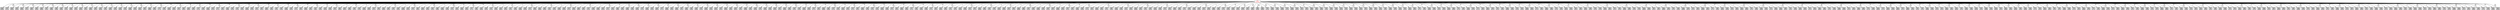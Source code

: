 digraph ObjectGraph {
  node[shape=box, style=filled, fillcolor=white];
  o169403092[fontcolor=red];
  o169403092[label="dict\n256 items"];
  o169403092[fillcolor="0,0,1"];
  o169403092 -> o1077971968;
  o169403092 -> o165195164 [label="str\n'\\x00'"];
  o169403092 -> o165844640;
  o169403092 -> o165195568 [label="str\n'\\x83'"];
  o169403092 -> o165843552;
  o169403092 -> o165195116 [label="str\n'\\x04'"];
  o169403092 -> o165844768;
  o169403092 -> o165195520 [label="str\n'\\x87'"];
  o169403092 -> o165843680;
  o169403092 -> o165195068 [label="str\n'\\x08'"];
  o169403092 -> o165844896;
  o169403092 -> o165195472 [label="str\n'\\x8b'"];
  o169403092 -> o1077988512;
  o169403092 -> o165195020 [label="str\n'\\x0c'"];
  o169403092 -> o165845024;
  o169403092 -> o165195424 [label="str\n'\\x8f'"];
  o169403092 -> o165843776;
  o169403092 -> o165194972 [label="str\n'\\x10'"];
  o169403092 -> o165845152;
  o169403092 -> o165195376 [label="str\n'\\x93'"];
  o169403092 -> o165843904;
  o169403092 -> o165194924 [label="str\n'\\x14'"];
  o169403092 -> o165845280;
  o169403092 -> o165195328 [label="str\n'\\x97'"];
  o169403092 -> o165844032;
  o169403092 -> o165194876 [label="str\n'\\x18'"];
  o169403092 -> o165845408;
  o169403092 -> o165195280 [label="str\n'\\x9b'"];
  o169403092 -> o165844160;
  o169403092 -> o165194828 [label="str\n'\\x1c'"];
  o169403092 -> o165845536;
  o169403092 -> o165197208 [label="str\n'\\x9f'"];
  o169403092 -> o1077988352;
  o169403092 -> o165194780 [label="str\n' '"];
  o169403092 -> o165845664;
  o169403092 -> o165197160 [label="str\n'\\xa3'"];
  o169403092 -> o1077745216;
  o169403092 -> o165194732 [label="str\n'$'"];
  o169403092 -> o165845792;
  o169403092 -> o165197112 [label="str\n'\\xa7'"];
  o169403092 -> o1077986944;
  o169403092 -> o165194684 [label="str\n'('"];
  o169403092 -> o165845920;
  o169403092 -> o165197064 [label="str\n'\\xab'"];
  o169403092 -> o1077986912;
  o169403092 -> o165194636 [label="str\n','"];
  o169403092 -> o165846048;
  o169403092 -> o165197016 [label="str\n'\\xaf'"];
  o169403092 -> o1077986080;
  o169403092 -> o165194588 [label="str\n'0'"];
  o169403092 -> o165846176;
  o169403092 -> o165196968 [label="str\n'\\xb3'"];
  o169403092 -> o1077988128;
  o169403092 -> o165194540 [label="str\n'4'"];
  o169403092 -> o165846304;
  o169403092 -> o165196920 [label="str\n'\\xb7'"];
  o169403092 -> o1077731488;
  o169403092 -> o165194492 [label="str\n'8'"];
  o169403092 -> o165846432;
  o169403092 -> o165196872 [label="str\n'\\xbb'"];
  o169403092 -> o1077987008;
  o169403092 -> o165194444 [label="str\n'<'"];
  o169403092 -> o165846560;
  o169403092 -> o165196824 [label="str\n'\\xbf'"];
  o169403092 -> o165844416;
  o169403092 -> o165194396 [label="str\n'@'"];
  o169403092 -> o165846688;
  o169403092 -> o165196776 [label="str\n'\\xc3'"];
  o169403092 -> o1077988320;
  o169403092 -> o165194348 [label="D",weight=2];
  o169403092 -> o165846816;
  o169403092 -> o165196728 [label="str\n'\\xc7'"];
  o169403092 -> o1077974496;
  o169403092 -> o165194300 [label="H",weight=2];
  o169403092 -> o165846944;
  o169403092 -> o165196680 [label="str\n'\\xcb'"];
  o169403092 -> o1077676736;
  o169403092 -> o165194252 [label="L",weight=2];
  o169403092 -> o165847104;
  o169403092 -> o165196632 [label="str\n'\\xcf'"];
  o169403092 -> o1077986976;
  o169403092 -> o165196180 [label="P",weight=2];
  o169403092 -> o165847232;
  o169403092 -> o165196584 [label="str\n'\\xd3'"];
  o169403092 -> o1077763488;
  o169403092 -> o165196132 [label="T",weight=2];
  o169403092 -> o165847360;
  o169403092 -> o165196536 [label="str\n'\\xd7'"];
  o169403092 -> o1077763552;
  o169403092 -> o165196084 [label="X",weight=2];
  o169403092 -> o165847488;
  o169403092 -> o165196488 [label="str\n'\\xdb'"];
  o169403092 -> o165844448;
  o169403092 -> o165196036 [label="str\n'\\\\'"];
  o169403092 -> o165847616;
  o169403092 -> o165196440 [label="str\n'\\xdf'"];
  o169403092 -> o165844480;
  o169403092 -> o165195988 [label="str\n'`'"];
  o169403092 -> o165847744;
  o169403092 -> o165196392 [label="str\n'\\xe3'"];
  o169403092 -> o1077675008;
  o169403092 -> o165195940 [label="d",weight=2];
  o169403092 -> o165847872;
  o169403092 -> o165196344 [label="str\n'\\xe7'"];
  o169403092 -> o1077815328;
  o169403092 -> o165195892 [label="h",weight=2];
  o169403092 -> o165848000;
  o169403092 -> o165196296 [label="str\n'\\xeb'"];
  o169403092 -> o1077763424;
  o169403092 -> o165195844 [label="l",weight=2];
  o169403092 -> o165848128;
  o169403092 -> o165196248 [label="str\n'\\xef'"];
  o169403092 -> o1077675104;
  o169403092 -> o165195796 [label="p",weight=2];
  o169403092 -> o165848256;
  o169403092 -> o165198176 [label="str\n'\\xf3'"];
  o169403092 -> o1077695200;
  o169403092 -> o165195748 [label="t",weight=2];
  o169403092 -> o165848384;
  o169403092 -> o165198128 [label="str\n'\\xf7'"];
  o169403092 -> o1077677888;
  o169403092 -> o165195700 [label="x",weight=2];
  o169403092 -> o165848512;
  o169403092 -> o165198080 [label="str\n'\\xfb'"];
  o169403092 -> o1077986400;
  o169403092 -> o165195652 [label="str\n'|'"];
  o169403092 -> o165848640;
  o169403092 -> o165198032 [label="str\n'\\xff'"];
  o169403092 -> o165844544;
  o169403092 -> o165195604 [label="str\n'\\x80'"];
  o169403092 -> o165843520;
  o169403092 -> o165195128 [label="str\n'\\x03'"];
  o169403092 -> o165844672;
  o169403092 -> o165195556 [label="str\n'\\x84'"];
  o169403092 -> o165843648;
  o169403092 -> o165195080 [label="str\n'\\x07'"];
  o169403092 -> o165844800;
  o169403092 -> o165195508 [label="str\n'\\x88'"];
  o169403092 -> o1077988480;
  o169403092 -> o165195032 [label="str\n'\\x0b'"];
  o169403092 -> o165844928;
  o169403092 -> o165195460 [label="str\n'\\x8c'"];
  o169403092 -> o165843744;
  o169403092 -> o165194984 [label="str\n'\\x0f'"];
  o169403092 -> o165845056;
  o169403092 -> o165195412 [label="str\n'\\x90'"];
  o169403092 -> o165843872;
  o169403092 -> o165194936 [label="str\n'\\x13'"];
  o169403092 -> o165845184;
  o169403092 -> o165195364 [label="str\n'\\x94'"];
  o169403092 -> o165844000;
  o169403092 -> o165194888 [label="str\n'\\x17'"];
  o169403092 -> o165845312;
  o169403092 -> o165195316 [label="str\n'\\x98'"];
  o169403092 -> o165844128;
  o169403092 -> o165194840 [label="str\n'\\x1b'"];
  o169403092 -> o165845440;
  o169403092 -> o165195268 [label="str\n'\\x9c'"];
  o169403092 -> o165844256;
  o169403092 -> o165194792 [label="str\n'\\x1f'"];
  o169403092 -> o165845568;
  o169403092 -> o165197196 [label="str\n'\\xa0'"];
  o169403092 -> o1077687552;
  o169403092 -> o165194744 [label="str\n'#'"];
  o169403092 -> o165845696;
  o169403092 -> o165197148 [label="str\n'\\xa4'"];
  o169403092 -> o165844384;
  o169403092 -> o165194696 [label="str\n\"'\""];
  o169403092 -> o165845824;
  o169403092 -> o165197100 [label="str\n'\\xa8'"];
  o169403092 -> o1077986880;
  o169403092 -> o165194648 [label="str\n'+'"];
  o169403092 -> o165845952;
  o169403092 -> o165197052 [label="str\n'\\xac'"];
  o169403092 -> o1077735040;
  o169403092 -> o165194600 [label="str\n'/'"];
  o169403092 -> o165846080;
  o169403092 -> o165197004 [label="str\n'\\xb0'"];
  o169403092 -> o1077988000;
  o169403092 -> o165194552 [label="str\n'3'"];
  o169403092 -> o165846208;
  o169403092 -> o165196956 [label="str\n'\\xb4'"];
  o169403092 -> o1077988288;
  o169403092 -> o165194504 [label="str\n'7'"];
  o169403092 -> o165846336;
  o169403092 -> o165196908 [label="str\n'\\xb8'"];
  o169403092 -> o1077849088;
  o169403092 -> o165194456 [label="str\n';'"];
  o169403092 -> o165846464;
  o169403092 -> o165196860 [label="str\n'\\xbc'"];
  o169403092 -> o1077986848;
  o169403092 -> o165194408 [label="str\n'?'"];
  o169403092 -> o165846592;
  o169403092 -> o165196812 [label="str\n'\\xc0'"];
  o169403092 -> o1077795456;
  o169403092 -> o165194360 [label="C",weight=2];
  o169403092 -> o165846720;
  o169403092 -> o165196764 [label="str\n'\\xc4'"];
  o169403092 -> o1077986624;
  o169403092 -> o165194312 [label="G",weight=2];
  o169403092 -> o165846848;
  o169403092 -> o165196716 [label="str\n'\\xc8'"];
  o169403092 -> o1077989088;
  o169403092 -> o165194264 [label="K",weight=2];
  o169403092 -> o165846976;
  o169403092 -> o165196668 [label="str\n'\\xcc'"];
  o169403092 -> o1077763168;
  o169403092 -> o165196192 [label="O",weight=2];
  o169403092 -> o165847136;
  o169403092 -> o165196620 [label="str\n'\\xd0'"];
  o169403092 -> o1077763264;
  o169403092 -> o165196144 [label="S",weight=2];
  o169403092 -> o165847264;
  o169403092 -> o165196572 [label="str\n'\\xd4'"];
  o169403092 -> o1077763520;
  o169403092 -> o165196096 [label="W",weight=2];
  o169403092 -> o165847392;
  o169403092 -> o165196524 [label="str\n'\\xd8'"];
  o169403092 -> o1077986720;
  o169403092 -> o165196048 [label="str\n'['"];
  o169403092 -> o165847520;
  o169403092 -> o165196476 [label="str\n'\\xdc'"];
  o169403092 -> o1077676384;
  o169403092 -> o165196000 [label="_",weight=2];
  o169403092 -> o165847648;
  o169403092 -> o165196428 [label="str\n'\\xe0'"];
  o169403092 -> o1077761632;
  o169403092 -> o165195952 [label="c",weight=2];
  o169403092 -> o165847776;
  o169403092 -> o165196380 [label="str\n'\\xe4'"];
  o169403092 -> o1077763616;
  o169403092 -> o165195904 [label="g",weight=2];
  o169403092 -> o165847904;
  o169403092 -> o165196332 [label="str\n'\\xe8'"];
  o169403092 -> o1077687776;
  o169403092 -> o165195856 [label="k",weight=2];
  o169403092 -> o165848032;
  o169403092 -> o165196284 [label="str\n'\\xec'"];
  o169403092 -> o1077778720;
  o169403092 -> o165195808 [label="o",weight=2];
  o169403092 -> o165848160;
  o169403092 -> o165196236 [label="str\n'\\xf0'"];
  o169403092 -> o1077735200;
  o169403092 -> o165195760 [label="s",weight=2];
  o169403092 -> o165848288;
  o169403092 -> o165198164 [label="str\n'\\xf4'"];
  o169403092 -> o1077601824;
  o169403092 -> o165195712 [label="w",weight=2];
  o169403092 -> o165848416;
  o169403092 -> o165198116 [label="str\n'\\xf8'"];
  o169403092 -> o1077745248;
  o169403092 -> o165195664 [label="str\n'{'"];
  o169403092 -> o165848544;
  o169403092 -> o165198068 [label="str\n'\\xfc'"];
  o169403092 -> o165844512;
  o169403092 -> o165195616 [label="str\n'\\x7f'"];
  o169403092 -> o165844576;
  o169403092 -> o165195592 [label="str\n'\\x81'"];
  o169403092 -> o165843488;
  o169403092 -> o165195140 [label="str\n'\\x02'"];
  o169403092 -> o165844704;
  o169403092 -> o165195544 [label="str\n'\\x85'"];
  o169403092 -> o165843616;
  o169403092 -> o165195092 [label="str\n'\\x06'"];
  o169403092 -> o165844832;
  o169403092 -> o165195496 [label="str\n'\\x89'"];
  o169403092 -> o1077988416;
  o169403092 -> o165195044 [label="str\n'\\n'"];
  o169403092 -> o165844960;
  o169403092 -> o165195448 [label="str\n'\\x8d'"];
  o169403092 -> o165843712;
  o169403092 -> o165194996 [label="str\n'\\x0e'"];
  o169403092 -> o165845088;
  o169403092 -> o165195400 [label="str\n'\\x91'"];
  o169403092 -> o165843840;
  o169403092 -> o165194948 [label="str\n'\\x12'"];
  o169403092 -> o165845216;
  o169403092 -> o165195352 [label="str\n'\\x95'"];
  o169403092 -> o165843968;
  o169403092 -> o165194900 [label="str\n'\\x16'"];
  o169403092 -> o165845344;
  o169403092 -> o165195304 [label="str\n'\\x99'"];
  o169403092 -> o165844096;
  o169403092 -> o165194852 [label="str\n'\\x1a'"];
  o169403092 -> o165845472;
  o169403092 -> o165195256 [label="str\n'\\x9d'"];
  o169403092 -> o165844224;
  o169403092 -> o165194804 [label="str\n'\\x1e'"];
  o169403092 -> o165845600;
  o169403092 -> o165197184 [label="str\n'\\xa1'"];
  o169403092 -> o165844288;
  o169403092 -> o165194756 [label="str\n'\"'"];
  o169403092 -> o165845728;
  o169403092 -> o165197136 [label="str\n'\\xa5'"];
  o169403092 -> o165844352;
  o169403092 -> o165194708 [label="str\n'&'"];
  o169403092 -> o165845856;
  o169403092 -> o165197088 [label="str\n'\\xa9'"];
  o169403092 -> o1077674752;
  o169403092 -> o165194660 [label="str\n'*'"];
  o169403092 -> o165845984;
  o169403092 -> o165197040 [label="str\n'\\xad'"];
  o169403092 -> o1077734976;
  o169403092 -> o165194612 [label="str\n'.'"];
  o169403092 -> o165846112;
  o169403092 -> o165196992 [label="str\n'\\xb1'"];
  o169403092 -> o1077988096;
  o169403092 -> o165194564 [label="str\n'2'"];
  o169403092 -> o165846240;
  o169403092 -> o165196944 [label="str\n'\\xb5'"];
  o169403092 -> o1077988192;
  o169403092 -> o165194516 [label="str\n'6'"];
  o169403092 -> o165846368;
  o169403092 -> o165196896 [label="str\n'\\xb9'"];
  o169403092 -> o1077735072;
  o169403092 -> o165194468 [label="str\n':'"];
  o169403092 -> o165846496;
  o169403092 -> o165196848 [label="str\n'\\xbd'"];
  o169403092 -> o1077987040;
  o169403092 -> o165194420 [label="str\n'>'"];
  o169403092 -> o165846624;
  o169403092 -> o165196800 [label="str\n'\\xc1'"];
  o169403092 -> o1077795328;
  o169403092 -> o165194372 [label="B",weight=2];
  o169403092 -> o165846752;
  o169403092 -> o165196752 [label="str\n'\\xc5'"];
  o169403092 -> o1077763104;
  o169403092 -> o165194324 [label="F",weight=2];
  o169403092 -> o165846880;
  o169403092 -> o165196704 [label="str\n'\\xc9'"];
  o169403092 -> o1077986656;
  o169403092 -> o165194276 [label="J",weight=2];
  o169403092 -> o165847008;
  o169403092 -> o165196656 [label="str\n'\\xcd'"];
  o169403092 -> o1077763136;
  o169403092 -> o165196204 [label="N",weight=2];
  o169403092 -> o165847168;
  o169403092 -> o165196608 [label="str\n'\\xd1'"];
  o169403092 -> o1077763232;
  o169403092 -> o165196156 [label="R",weight=2];
  o169403092 -> o165847296;
  o169403092 -> o165196560 [label="str\n'\\xd5'"];
  o169403092 -> o1077989152;
  o169403092 -> o165196108 [label="V",weight=2];
  o169403092 -> o165847424;
  o169403092 -> o165196512 [label="str\n'\\xd9'"];
  o169403092 -> o1077985952;
  o169403092 -> o165196060 [label="Z",weight=2];
  o169403092 -> o165847552;
  o169403092 -> o165196464 [label="str\n'\\xdd'"];
  o169403092 -> o1077986752;
  o169403092 -> o165196012 [label="str\n'^'"];
  o169403092 -> o165847680;
  o169403092 -> o165196416 [label="str\n'\\xe1'"];
  o169403092 -> o1077743680;
  o169403092 -> o165195964 [label="b",weight=2];
  o169403092 -> o165847808;
  o169403092 -> o165196368 [label="str\n'\\xe5'"];
  o169403092 -> o1077763584;
  o169403092 -> o165195916 [label="f",weight=2];
  o169403092 -> o165847936;
  o169403092 -> o165196320 [label="str\n'\\xe9'"];
  o169403092 -> o1077745504;
  o169403092 -> o165195868 [label="j",weight=2];
  o169403092 -> o165848064;
  o169403092 -> o165196272 [label="str\n'\\xed'"];
  o169403092 -> o1077676480;
  o169403092 -> o165195820 [label="n",weight=2];
  o169403092 -> o165848192;
  o169403092 -> o165198200 [label="str\n'\\xf1'"];
  o169403092 -> o1077601760;
  o169403092 -> o165195772 [label="r",weight=2];
  o169403092 -> o165848320;
  o169403092 -> o165198152 [label="str\n'\\xf5'"];
  o169403092 -> o1077687808;
  o169403092 -> o165195724 [label="v",weight=2];
  o169403092 -> o165848448;
  o169403092 -> o165198104 [label="str\n'\\xf9'"];
  o169403092 -> o1077985888;
  o169403092 -> o165195676 [label="z",weight=2];
  o169403092 -> o165848576;
  o169403092 -> o165198056 [label="str\n'\\xfd'"];
  o169403092 -> o1077744960;
  o169403092 -> o165195628 [label="str\n'~'"];
  o169403092 -> o165843456;
  o169403092 -> o165195152 [label="str\n'\\x01'"];
  o169403092 -> o165844608;
  o169403092 -> o165195580 [label="str\n'\\x82'"];
  o169403092 -> o165843584;
  o169403092 -> o165195104 [label="str\n'\\x05'"];
  o169403092 -> o165844736;
  o169403092 -> o165195532 [label="str\n'\\x86'"];
  o169403092 -> o1077988384;
  o169403092 -> o165195056 [label="str\n'\\t'"];
  o169403092 -> o165844864;
  o169403092 -> o165195484 [label="str\n'\\x8a'"];
  o169403092 -> o1077988448;
  o169403092 -> o165195008 [label="str\n'\\r'"];
  o169403092 -> o165844992;
  o169403092 -> o165195436 [label="str\n'\\x8e'"];
  o169403092 -> o165843808;
  o169403092 -> o165194960 [label="str\n'\\x11'"];
  o169403092 -> o165845120;
  o169403092 -> o165195388 [label="str\n'\\x92'"];
  o169403092 -> o165843936;
  o169403092 -> o165194912 [label="str\n'\\x15'"];
  o169403092 -> o165845248;
  o169403092 -> o165195340 [label="str\n'\\x96'"];
  o169403092 -> o165844064;
  o169403092 -> o165194864 [label="str\n'\\x19'"];
  o169403092 -> o165845376;
  o169403092 -> o165195292 [label="str\n'\\x9a'"];
  o169403092 -> o165844192;
  o169403092 -> o165194816 [label="str\n'\\x1d'"];
  o169403092 -> o165845504;
  o169403092 -> o165195244 [label="str\n'\\x9e'"];
  o169403092 -> o1077989056;
  o169403092 -> o165194768 [label="str\n'!'"];
  o169403092 -> o165845632;
  o169403092 -> o165197172 [label="str\n'\\xa2'"];
  o169403092 -> o165844320;
  o169403092 -> o165194720 [label="str\n'%'"];
  o169403092 -> o165845760;
  o169403092 -> o165197124 [label="str\n'\\xa6'"];
  o169403092 -> o1077986432;
  o169403092 -> o165194672 [label="str\n')'"];
  o169403092 -> o165845888;
  o169403092 -> o165197076 [label="str\n'\\xaa'"];
  o169403092 -> o1077986816;
  o169403092 -> o165194624 [label="str\n'-'"];
  o169403092 -> o165846016;
  o169403092 -> o165197028 [label="str\n'\\xae'"];
  o169403092 -> o1077718720;
  o169403092 -> o165194576 [label="str\n'1'"];
  o169403092 -> o165846144;
  o169403092 -> o165196980 [label="str\n'\\xb2'"];
  o169403092 -> o1077988160;
  o169403092 -> o165194528 [label="str\n'5'"];
  o169403092 -> o165846272;
  o169403092 -> o165196932 [label="str\n'\\xb6'"];
  o169403092 -> o1077986112;
  o169403092 -> o165194480 [label="str\n'9'"];
  o169403092 -> o165846400;
  o169403092 -> o165196884 [label="str\n'\\xba'"];
  o169403092 -> o1077987072;
  o169403092 -> o165194432 [label="str\n'='"];
  o169403092 -> o165846528;
  o169403092 -> o165196836 [label="str\n'\\xbe'"];
  o169403092 -> o1077985920;
  o169403092 -> o165194384 [label="A",weight=2];
  o169403092 -> o165846656;
  o169403092 -> o165196788 [label="str\n'\\xc2'"];
  o169403092 -> o1077763296;
  o169403092 -> o165194336 [label="E",weight=2];
  o169403092 -> o165846784;
  o169403092 -> o165196740 [label="str\n'\\xc6'"];
  o169403092 -> o1077762240;
  o169403092 -> o165194288 [label="I",weight=2];
  o169403092 -> o165846912;
  o169403092 -> o165196692 [label="str\n'\\xca'"];
  o169403092 -> o1077886272;
  o169403092 -> o165196216 [label="M",weight=2];
  o169403092 -> o165847072;
  o169403092 -> o165196644 [label="str\n'\\xce'"];
  o169403092 -> o1077989120;
  o169403092 -> o165196168 [label="Q",weight=2];
  o169403092 -> o165847200;
  o169403092 -> o165196596 [label="str\n'\\xd2'"];
  o169403092 -> o1077676768;
  o169403092 -> o165196120 [label="U",weight=2];
  o169403092 -> o165847328;
  o169403092 -> o165196548 [label="str\n'\\xd6'"];
  o169403092 -> o1077989184;
  o169403092 -> o165196072 [label="Y",weight=2];
  o169403092 -> o165847456;
  o169403092 -> o165196500 [label="str\n'\\xda'"];
  o169403092 -> o1077883424;
  o169403092 -> o165196024 [label="str\n']'"];
  o169403092 -> o165847584;
  o169403092 -> o165196452 [label="str\n'\\xde'"];
  o169403092 -> o1077743648;
  o169403092 -> o165195976 [label="a",weight=2];
  o169403092 -> o165847712;
  o169403092 -> o165196404 [label="str\n'\\xe2'"];
  o169403092 -> o1077677248;
  o169403092 -> o165195928 [label="e",weight=2];
  o169403092 -> o165847840;
  o169403092 -> o165196356 [label="str\n'\\xe6'"];
  o169403092 -> o1077743712;
  o169403092 -> o165195880 [label="i",weight=2];
  o169403092 -> o165847968;
  o169403092 -> o165196308 [label="str\n'\\xea'"];
  o169403092 -> o1077745472;
  o169403092 -> o165195832 [label="m",weight=2];
  o169403092 -> o165848096;
  o169403092 -> o165196260 [label="str\n'\\xee'"];
  o169403092 -> o1077849696;
  o169403092 -> o165195784 [label="q",weight=2];
  o169403092 -> o165848224;
  o169403092 -> o165198188 [label="str\n'\\xf2'"];
  o169403092 -> o1077778752;
  o169403092 -> o165195736 [label="u",weight=2];
  o169403092 -> o165848352;
  o169403092 -> o165198140 [label="str\n'\\xf6'"];
  o169403092 -> o1077986592;
  o169403092 -> o165195688 [label="y",weight=2];
  o169403092 -> o165848480;
  o169403092 -> o165198092 [label="str\n'\\xfa'"];
  o169403092 -> o1077745280;
  o169403092 -> o165195640 [label="str\n'}'"];
  o169403092 -> o165848608;
  o169403092 -> o165198044 [label="str\n'\\xfe'"];
  o1077971968[label="str\n'\\x00'"];
  o1077971968[fillcolor="0,0,0.766667"];
  o165195164[label="int\n0"];
  o165195164[fillcolor="0,0,0.766667"];
  o165844640[label="str\n'\\x83'"];
  o165844640[fillcolor="0,0,0.766667"];
  o165195568[label="int\n131"];
  o165195568[fillcolor="0,0,0.766667"];
  o165843552[label="str\n'\\x04'"];
  o165843552[fillcolor="0,0,0.766667"];
  o165195116[label="int\n4"];
  o165195116[fillcolor="0,0,0.766667"];
  o165844768[label="str\n'\\x87'"];
  o165844768[fillcolor="0,0,0.766667"];
  o165195520[label="int\n135"];
  o165195520[fillcolor="0,0,0.766667"];
  o165843680[label="str\n'\\x08'"];
  o165843680[fillcolor="0,0,0.766667"];
  o165195068[label="int\n8"];
  o165195068[fillcolor="0,0,0.766667"];
  o165844896[label="str\n'\\x8b'"];
  o165844896[fillcolor="0,0,0.766667"];
  o165195472[label="int\n139"];
  o165195472[fillcolor="0,0,0.766667"];
  o1077988512[label="str\n'\\x0c'"];
  o1077988512[fillcolor="0,0,0.766667"];
  o165195020[label="int\n12"];
  o165195020[fillcolor="0,0,0.766667"];
  o165845024[label="str\n'\\x8f'"];
  o165845024[fillcolor="0,0,0.766667"];
  o165195424[label="int\n143"];
  o165195424[fillcolor="0,0,0.766667"];
  o165843776[label="str\n'\\x10'"];
  o165843776[fillcolor="0,0,0.766667"];
  o165194972[label="int\n16"];
  o165194972[fillcolor="0,0,0.766667"];
  o165845152[label="str\n'\\x93'"];
  o165845152[fillcolor="0,0,0.766667"];
  o165195376[label="int\n147"];
  o165195376[fillcolor="0,0,0.766667"];
  o165843904[label="str\n'\\x14'"];
  o165843904[fillcolor="0,0,0.766667"];
  o165194924[label="int\n20"];
  o165194924[fillcolor="0,0,0.766667"];
  o165845280[label="str\n'\\x97'"];
  o165845280[fillcolor="0,0,0.766667"];
  o165195328[label="int\n151"];
  o165195328[fillcolor="0,0,0.766667"];
  o165844032[label="str\n'\\x18'"];
  o165844032[fillcolor="0,0,0.766667"];
  o165194876[label="int\n24"];
  o165194876[fillcolor="0,0,0.766667"];
  o165845408[label="str\n'\\x9b'"];
  o165845408[fillcolor="0,0,0.766667"];
  o165195280[label="int\n155"];
  o165195280[fillcolor="0,0,0.766667"];
  o165844160[label="str\n'\\x1c'"];
  o165844160[fillcolor="0,0,0.766667"];
  o165194828[label="int\n28"];
  o165194828[fillcolor="0,0,0.766667"];
  o165845536[label="str\n'\\x9f'"];
  o165845536[fillcolor="0,0,0.766667"];
  o165197208[label="int\n159"];
  o165197208[fillcolor="0,0,0.766667"];
  o1077988352[label="str\n' '"];
  o1077988352[fillcolor="0,0,0.766667"];
  o165194780[label="int\n32"];
  o165194780[fillcolor="0,0,0.766667"];
  o165845664[label="str\n'\\xa3'"];
  o165845664[fillcolor="0,0,0.766667"];
  o165197160[label="int\n163"];
  o165197160[fillcolor="0,0,0.766667"];
  o1077745216[label="str\n'$'"];
  o1077745216[fillcolor="0,0,0.766667"];
  o165194732[label="int\n36"];
  o165194732[fillcolor="0,0,0.766667"];
  o165845792[label="str\n'\\xa7'"];
  o165845792[fillcolor="0,0,0.766667"];
  o165197112[label="int\n167"];
  o165197112[fillcolor="0,0,0.766667"];
  o1077986944[label="str\n'('"];
  o1077986944[fillcolor="0,0,0.766667"];
  o165194684[label="int\n40"];
  o165194684[fillcolor="0,0,0.766667"];
  o165845920[label="str\n'\\xab'"];
  o165845920[fillcolor="0,0,0.766667"];
  o165197064[label="int\n171"];
  o165197064[fillcolor="0,0,0.766667"];
  o1077986912[label="str\n','"];
  o1077986912[fillcolor="0,0,0.766667"];
  o165194636[label="int\n44"];
  o165194636[fillcolor="0,0,0.766667"];
  o165846048[label="str\n'\\xaf'"];
  o165846048[fillcolor="0,0,0.766667"];
  o165197016[label="int\n175"];
  o165197016[fillcolor="0,0,0.766667"];
  o1077986080[label="str\n'0'"];
  o1077986080[fillcolor="0,0,0.766667"];
  o165194588[label="int\n48"];
  o165194588[fillcolor="0,0,0.766667"];
  o165846176[label="str\n'\\xb3'"];
  o165846176[fillcolor="0,0,0.766667"];
  o165196968[label="int\n179"];
  o165196968[fillcolor="0,0,0.766667"];
  o1077988128[label="str\n'4'"];
  o1077988128[fillcolor="0,0,0.766667"];
  o165194540[label="int\n52"];
  o165194540[fillcolor="0,0,0.766667"];
  o165846304[label="str\n'\\xb7'"];
  o165846304[fillcolor="0,0,0.766667"];
  o165196920[label="int\n183"];
  o165196920[fillcolor="0,0,0.766667"];
  o1077731488[label="str\n'8'"];
  o1077731488[fillcolor="0,0,0.766667"];
  o165194492[label="int\n56"];
  o165194492[fillcolor="0,0,0.766667"];
  o165846432[label="str\n'\\xbb'"];
  o165846432[fillcolor="0,0,0.766667"];
  o165196872[label="int\n187"];
  o165196872[fillcolor="0,0,0.766667"];
  o1077987008[label="str\n'<'"];
  o1077987008[fillcolor="0,0,0.766667"];
  o165194444[label="int\n60"];
  o165194444[fillcolor="0,0,0.766667"];
  o165846560[label="str\n'\\xbf'"];
  o165846560[fillcolor="0,0,0.766667"];
  o165196824[label="int\n191"];
  o165196824[fillcolor="0,0,0.766667"];
  o165844416[label="str\n'@'"];
  o165844416[fillcolor="0,0,0.766667"];
  o165194396[label="int\n64"];
  o165194396[fillcolor="0,0,0.766667"];
  o165846688[label="str\n'\\xc3'"];
  o165846688[fillcolor="0,0,0.766667"];
  o165196776[label="int\n195"];
  o165196776[fillcolor="0,0,0.766667"];
  o1077988320[label="str\n'D'"];
  o1077988320[fillcolor="0,0,0.766667"];
  o165194348[label="int\n68"];
  o165194348[fillcolor="0,0,0.766667"];
  o165846816[label="str\n'\\xc7'"];
  o165846816[fillcolor="0,0,0.766667"];
  o165196728[label="int\n199"];
  o165196728[fillcolor="0,0,0.766667"];
  o1077974496[label="str\n'H'"];
  o1077974496[fillcolor="0,0,0.766667"];
  o165194300[label="int\n72"];
  o165194300[fillcolor="0,0,0.766667"];
  o165846944[label="str\n'\\xcb'"];
  o165846944[fillcolor="0,0,0.766667"];
  o165196680[label="int\n203"];
  o165196680[fillcolor="0,0,0.766667"];
  o1077676736[label="str\n'L'"];
  o1077676736[fillcolor="0,0,0.766667"];
  o165194252[label="int\n76"];
  o165194252[fillcolor="0,0,0.766667"];
  o165847104[label="str\n'\\xcf'"];
  o165847104[fillcolor="0,0,0.766667"];
  o165196632[label="int\n207"];
  o165196632[fillcolor="0,0,0.766667"];
  o1077986976[label="str\n'P'"];
  o1077986976[fillcolor="0,0,0.766667"];
  o165196180[label="int\n80"];
  o165196180[fillcolor="0,0,0.766667"];
  o165847232[label="str\n'\\xd3'"];
  o165847232[fillcolor="0,0,0.766667"];
  o165196584[label="int\n211"];
  o165196584[fillcolor="0,0,0.766667"];
  o1077763488[label="str\n'T'"];
  o1077763488[fillcolor="0,0,0.766667"];
  o165196132[label="int\n84"];
  o165196132[fillcolor="0,0,0.766667"];
  o165847360[label="str\n'\\xd7'"];
  o165847360[fillcolor="0,0,0.766667"];
  o165196536[label="int\n215"];
  o165196536[fillcolor="0,0,0.766667"];
  o1077763552[label="str\n'X'"];
  o1077763552[fillcolor="0,0,0.766667"];
  o165196084[label="int\n88"];
  o165196084[fillcolor="0,0,0.766667"];
  o165847488[label="str\n'\\xdb'"];
  o165847488[fillcolor="0,0,0.766667"];
  o165196488[label="int\n219"];
  o165196488[fillcolor="0,0,0.766667"];
  o165844448[label="str\n'\\\\'"];
  o165844448[fillcolor="0,0,0.766667"];
  o165196036[label="int\n92"];
  o165196036[fillcolor="0,0,0.766667"];
  o165847616[label="str\n'\\xdf'"];
  o165847616[fillcolor="0,0,0.766667"];
  o165196440[label="int\n223"];
  o165196440[fillcolor="0,0,0.766667"];
  o165844480[label="str\n'`'"];
  o165844480[fillcolor="0,0,0.766667"];
  o165195988[label="int\n96"];
  o165195988[fillcolor="0,0,0.766667"];
  o165847744[label="str\n'\\xe3'"];
  o165847744[fillcolor="0,0,0.766667"];
  o165196392[label="int\n227"];
  o165196392[fillcolor="0,0,0.766667"];
  o1077675008[label="str\n'd'"];
  o1077675008[fillcolor="0,0,0.766667"];
  o165195940[label="int\n100"];
  o165195940[fillcolor="0,0,0.766667"];
  o165847872[label="str\n'\\xe7'"];
  o165847872[fillcolor="0,0,0.766667"];
  o165196344[label="int\n231"];
  o165196344[fillcolor="0,0,0.766667"];
  o1077815328[label="str\n'h'"];
  o1077815328[fillcolor="0,0,0.766667"];
  o165195892[label="int\n104"];
  o165195892[fillcolor="0,0,0.766667"];
  o165848000[label="str\n'\\xeb'"];
  o165848000[fillcolor="0,0,0.766667"];
  o165196296[label="int\n235"];
  o165196296[fillcolor="0,0,0.766667"];
  o1077763424[label="str\n'l'"];
  o1077763424[fillcolor="0,0,0.766667"];
  o165195844[label="int\n108"];
  o165195844[fillcolor="0,0,0.766667"];
  o165848128[label="str\n'\\xef'"];
  o165848128[fillcolor="0,0,0.766667"];
  o165196248[label="int\n239"];
  o165196248[fillcolor="0,0,0.766667"];
  o1077675104[label="str\n'p'"];
  o1077675104[fillcolor="0,0,0.766667"];
  o165195796[label="int\n112"];
  o165195796[fillcolor="0,0,0.766667"];
  o165848256[label="str\n'\\xf3'"];
  o165848256[fillcolor="0,0,0.766667"];
  o165198176[label="int\n243"];
  o165198176[fillcolor="0,0,0.766667"];
  o1077695200[label="str\n't'"];
  o1077695200[fillcolor="0,0,0.766667"];
  o165195748[label="int\n116"];
  o165195748[fillcolor="0,0,0.766667"];
  o165848384[label="str\n'\\xf7'"];
  o165848384[fillcolor="0,0,0.766667"];
  o165198128[label="int\n247"];
  o165198128[fillcolor="0,0,0.766667"];
  o1077677888[label="str\n'x'"];
  o1077677888[fillcolor="0,0,0.766667"];
  o165195700[label="int\n120"];
  o165195700[fillcolor="0,0,0.766667"];
  o165848512[label="str\n'\\xfb'"];
  o165848512[fillcolor="0,0,0.766667"];
  o165198080[label="int\n251"];
  o165198080[fillcolor="0,0,0.766667"];
  o1077986400[label="str\n'|'"];
  o1077986400[fillcolor="0,0,0.766667"];
  o165195652[label="int\n124"];
  o165195652[fillcolor="0,0,0.766667"];
  o165848640[label="str\n'\\xff'"];
  o165848640[fillcolor="0,0,0.766667"];
  o165198032[label="int\n255"];
  o165198032[fillcolor="0,0,0.766667"];
  o165844544[label="str\n'\\x80'"];
  o165844544[fillcolor="0,0,0.766667"];
  o165195604[label="int\n128"];
  o165195604[fillcolor="0,0,0.766667"];
  o165843520[label="str\n'\\x03'"];
  o165843520[fillcolor="0,0,0.766667"];
  o165195128[label="int\n3"];
  o165195128[fillcolor="0,0,0.766667"];
  o165844672[label="str\n'\\x84'"];
  o165844672[fillcolor="0,0,0.766667"];
  o165195556[label="int\n132"];
  o165195556[fillcolor="0,0,0.766667"];
  o165843648[label="str\n'\\x07'"];
  o165843648[fillcolor="0,0,0.766667"];
  o165195080[label="int\n7"];
  o165195080[fillcolor="0,0,0.766667"];
  o165844800[label="str\n'\\x88'"];
  o165844800[fillcolor="0,0,0.766667"];
  o165195508[label="int\n136"];
  o165195508[fillcolor="0,0,0.766667"];
  o1077988480[label="str\n'\\x0b'"];
  o1077988480[fillcolor="0,0,0.766667"];
  o165195032[label="int\n11"];
  o165195032[fillcolor="0,0,0.766667"];
  o165844928[label="str\n'\\x8c'"];
  o165844928[fillcolor="0,0,0.766667"];
  o165195460[label="int\n140"];
  o165195460[fillcolor="0,0,0.766667"];
  o165843744[label="str\n'\\x0f'"];
  o165843744[fillcolor="0,0,0.766667"];
  o165194984[label="int\n15"];
  o165194984[fillcolor="0,0,0.766667"];
  o165845056[label="str\n'\\x90'"];
  o165845056[fillcolor="0,0,0.766667"];
  o165195412[label="int\n144"];
  o165195412[fillcolor="0,0,0.766667"];
  o165843872[label="str\n'\\x13'"];
  o165843872[fillcolor="0,0,0.766667"];
  o165194936[label="int\n19"];
  o165194936[fillcolor="0,0,0.766667"];
  o165845184[label="str\n'\\x94'"];
  o165845184[fillcolor="0,0,0.766667"];
  o165195364[label="int\n148"];
  o165195364[fillcolor="0,0,0.766667"];
  o165844000[label="str\n'\\x17'"];
  o165844000[fillcolor="0,0,0.766667"];
  o165194888[label="int\n23"];
  o165194888[fillcolor="0,0,0.766667"];
  o165845312[label="str\n'\\x98'"];
  o165845312[fillcolor="0,0,0.766667"];
  o165195316[label="int\n152"];
  o165195316[fillcolor="0,0,0.766667"];
  o165844128[label="str\n'\\x1b'"];
  o165844128[fillcolor="0,0,0.766667"];
  o165194840[label="int\n27"];
  o165194840[fillcolor="0,0,0.766667"];
  o165845440[label="str\n'\\x9c'"];
  o165845440[fillcolor="0,0,0.766667"];
  o165195268[label="int\n156"];
  o165195268[fillcolor="0,0,0.766667"];
  o165844256[label="str\n'\\x1f'"];
  o165844256[fillcolor="0,0,0.766667"];
  o165194792[label="int\n31"];
  o165194792[fillcolor="0,0,0.766667"];
  o165845568[label="str\n'\\xa0'"];
  o165845568[fillcolor="0,0,0.766667"];
  o165197196[label="int\n160"];
  o165197196[fillcolor="0,0,0.766667"];
  o1077687552[label="str\n'#'"];
  o1077687552[fillcolor="0,0,0.766667"];
  o165194744[label="int\n35"];
  o165194744[fillcolor="0,0,0.766667"];
  o165845696[label="str\n'\\xa4'"];
  o165845696[fillcolor="0,0,0.766667"];
  o165197148[label="int\n164"];
  o165197148[fillcolor="0,0,0.766667"];
  o165844384[label="str\n\"'\""];
  o165844384[fillcolor="0,0,0.766667"];
  o165194696[label="int\n39"];
  o165194696[fillcolor="0,0,0.766667"];
  o165845824[label="str\n'\\xa8'"];
  o165845824[fillcolor="0,0,0.766667"];
  o165197100[label="int\n168"];
  o165197100[fillcolor="0,0,0.766667"];
  o1077986880[label="str\n'+'"];
  o1077986880[fillcolor="0,0,0.766667"];
  o165194648[label="int\n43"];
  o165194648[fillcolor="0,0,0.766667"];
  o165845952[label="str\n'\\xac'"];
  o165845952[fillcolor="0,0,0.766667"];
  o165197052[label="int\n172"];
  o165197052[fillcolor="0,0,0.766667"];
  o1077735040[label="str\n'/'"];
  o1077735040[fillcolor="0,0,0.766667"];
  o165194600[label="int\n47"];
  o165194600[fillcolor="0,0,0.766667"];
  o165846080[label="str\n'\\xb0'"];
  o165846080[fillcolor="0,0,0.766667"];
  o165197004[label="int\n176"];
  o165197004[fillcolor="0,0,0.766667"];
  o1077988000[label="str\n'3'"];
  o1077988000[fillcolor="0,0,0.766667"];
  o165194552[label="int\n51"];
  o165194552[fillcolor="0,0,0.766667"];
  o165846208[label="str\n'\\xb4'"];
  o165846208[fillcolor="0,0,0.766667"];
  o165196956[label="int\n180"];
  o165196956[fillcolor="0,0,0.766667"];
  o1077988288[label="str\n'7'"];
  o1077988288[fillcolor="0,0,0.766667"];
  o165194504[label="int\n55"];
  o165194504[fillcolor="0,0,0.766667"];
  o165846336[label="str\n'\\xb8'"];
  o165846336[fillcolor="0,0,0.766667"];
  o165196908[label="int\n184"];
  o165196908[fillcolor="0,0,0.766667"];
  o1077849088[label="str\n';'"];
  o1077849088[fillcolor="0,0,0.766667"];
  o165194456[label="int\n59"];
  o165194456[fillcolor="0,0,0.766667"];
  o165846464[label="str\n'\\xbc'"];
  o165846464[fillcolor="0,0,0.766667"];
  o165196860[label="int\n188"];
  o165196860[fillcolor="0,0,0.766667"];
  o1077986848[label="str\n'?'"];
  o1077986848[fillcolor="0,0,0.766667"];
  o165194408[label="int\n63"];
  o165194408[fillcolor="0,0,0.766667"];
  o165846592[label="str\n'\\xc0'"];
  o165846592[fillcolor="0,0,0.766667"];
  o165196812[label="int\n192"];
  o165196812[fillcolor="0,0,0.766667"];
  o1077795456[label="str\n'C'"];
  o1077795456[fillcolor="0,0,0.766667"];
  o165194360[label="int\n67"];
  o165194360[fillcolor="0,0,0.766667"];
  o165846720[label="str\n'\\xc4'"];
  o165846720[fillcolor="0,0,0.766667"];
  o165196764[label="int\n196"];
  o165196764[fillcolor="0,0,0.766667"];
  o1077986624[label="str\n'G'"];
  o1077986624[fillcolor="0,0,0.766667"];
  o165194312[label="int\n71"];
  o165194312[fillcolor="0,0,0.766667"];
  o165846848[label="str\n'\\xc8'"];
  o165846848[fillcolor="0,0,0.766667"];
  o165196716[label="int\n200"];
  o165196716[fillcolor="0,0,0.766667"];
  o1077989088[label="str\n'K'"];
  o1077989088[fillcolor="0,0,0.766667"];
  o165194264[label="int\n75"];
  o165194264[fillcolor="0,0,0.766667"];
  o165846976[label="str\n'\\xcc'"];
  o165846976[fillcolor="0,0,0.766667"];
  o165196668[label="int\n204"];
  o165196668[fillcolor="0,0,0.766667"];
  o1077763168[label="str\n'O'"];
  o1077763168[fillcolor="0,0,0.766667"];
  o165196192[label="int\n79"];
  o165196192[fillcolor="0,0,0.766667"];
  o165847136[label="str\n'\\xd0'"];
  o165847136[fillcolor="0,0,0.766667"];
  o165196620[label="int\n208"];
  o165196620[fillcolor="0,0,0.766667"];
  o1077763264[label="str\n'S'"];
  o1077763264[fillcolor="0,0,0.766667"];
  o165196144[label="int\n83"];
  o165196144[fillcolor="0,0,0.766667"];
  o165847264[label="str\n'\\xd4'"];
  o165847264[fillcolor="0,0,0.766667"];
  o165196572[label="int\n212"];
  o165196572[fillcolor="0,0,0.766667"];
  o1077763520[label="str\n'W'"];
  o1077763520[fillcolor="0,0,0.766667"];
  o165196096[label="int\n87"];
  o165196096[fillcolor="0,0,0.766667"];
  o165847392[label="str\n'\\xd8'"];
  o165847392[fillcolor="0,0,0.766667"];
  o165196524[label="int\n216"];
  o165196524[fillcolor="0,0,0.766667"];
  o1077986720[label="str\n'['"];
  o1077986720[fillcolor="0,0,0.766667"];
  o165196048[label="int\n91"];
  o165196048[fillcolor="0,0,0.766667"];
  o165847520[label="str\n'\\xdc'"];
  o165847520[fillcolor="0,0,0.766667"];
  o165196476[label="int\n220"];
  o165196476[fillcolor="0,0,0.766667"];
  o1077676384[label="str\n'_'"];
  o1077676384[fillcolor="0,0,0.766667"];
  o165196000[label="int\n95"];
  o165196000[fillcolor="0,0,0.766667"];
  o165847648[label="str\n'\\xe0'"];
  o165847648[fillcolor="0,0,0.766667"];
  o165196428[label="int\n224"];
  o165196428[fillcolor="0,0,0.766667"];
  o1077761632[label="str\n'c'"];
  o1077761632[fillcolor="0,0,0.766667"];
  o165195952[label="int\n99"];
  o165195952[fillcolor="0,0,0.766667"];
  o165847776[label="str\n'\\xe4'"];
  o165847776[fillcolor="0,0,0.766667"];
  o165196380[label="int\n228"];
  o165196380[fillcolor="0,0,0.766667"];
  o1077763616[label="str\n'g'"];
  o1077763616[fillcolor="0,0,0.766667"];
  o165195904[label="int\n103"];
  o165195904[fillcolor="0,0,0.766667"];
  o165847904[label="str\n'\\xe8'"];
  o165847904[fillcolor="0,0,0.766667"];
  o165196332[label="int\n232"];
  o165196332[fillcolor="0,0,0.766667"];
  o1077687776[label="str\n'k'"];
  o1077687776[fillcolor="0,0,0.766667"];
  o165195856[label="int\n107"];
  o165195856[fillcolor="0,0,0.766667"];
  o165848032[label="str\n'\\xec'"];
  o165848032[fillcolor="0,0,0.766667"];
  o165196284[label="int\n236"];
  o165196284[fillcolor="0,0,0.766667"];
  o1077778720[label="str\n'o'"];
  o1077778720[fillcolor="0,0,0.766667"];
  o165195808[label="int\n111"];
  o165195808[fillcolor="0,0,0.766667"];
  o165848160[label="str\n'\\xf0'"];
  o165848160[fillcolor="0,0,0.766667"];
  o165196236[label="int\n240"];
  o165196236[fillcolor="0,0,0.766667"];
  o1077735200[label="str\n's'"];
  o1077735200[fillcolor="0,0,0.766667"];
  o165195760[label="int\n115"];
  o165195760[fillcolor="0,0,0.766667"];
  o165848288[label="str\n'\\xf4'"];
  o165848288[fillcolor="0,0,0.766667"];
  o165198164[label="int\n244"];
  o165198164[fillcolor="0,0,0.766667"];
  o1077601824[label="str\n'w'"];
  o1077601824[fillcolor="0,0,0.766667"];
  o165195712[label="int\n119"];
  o165195712[fillcolor="0,0,0.766667"];
  o165848416[label="str\n'\\xf8'"];
  o165848416[fillcolor="0,0,0.766667"];
  o165198116[label="int\n248"];
  o165198116[fillcolor="0,0,0.766667"];
  o1077745248[label="str\n'{'"];
  o1077745248[fillcolor="0,0,0.766667"];
  o165195664[label="int\n123"];
  o165195664[fillcolor="0,0,0.766667"];
  o165848544[label="str\n'\\xfc'"];
  o165848544[fillcolor="0,0,0.766667"];
  o165198068[label="int\n252"];
  o165198068[fillcolor="0,0,0.766667"];
  o165844512[label="str\n'\\x7f'"];
  o165844512[fillcolor="0,0,0.766667"];
  o165195616[label="int\n127"];
  o165195616[fillcolor="0,0,0.766667"];
  o165844576[label="str\n'\\x81'"];
  o165844576[fillcolor="0,0,0.766667"];
  o165195592[label="int\n129"];
  o165195592[fillcolor="0,0,0.766667"];
  o165843488[label="str\n'\\x02'"];
  o165843488[fillcolor="0,0,0.766667"];
  o165195140[label="int\n2"];
  o165195140[fillcolor="0,0,0.766667"];
  o165844704[label="str\n'\\x85'"];
  o165844704[fillcolor="0,0,0.766667"];
  o165195544[label="int\n133"];
  o165195544[fillcolor="0,0,0.766667"];
  o165843616[label="str\n'\\x06'"];
  o165843616[fillcolor="0,0,0.766667"];
  o165195092[label="int\n6"];
  o165195092[fillcolor="0,0,0.766667"];
  o165844832[label="str\n'\\x89'"];
  o165844832[fillcolor="0,0,0.766667"];
  o165195496[label="int\n137"];
  o165195496[fillcolor="0,0,0.766667"];
  o1077988416[label="str\n'\\n'"];
  o1077988416[fillcolor="0,0,0.766667"];
  o165195044[label="int\n10"];
  o165195044[fillcolor="0,0,0.766667"];
  o165844960[label="str\n'\\x8d'"];
  o165844960[fillcolor="0,0,0.766667"];
  o165195448[label="int\n141"];
  o165195448[fillcolor="0,0,0.766667"];
  o165843712[label="str\n'\\x0e'"];
  o165843712[fillcolor="0,0,0.766667"];
  o165194996[label="int\n14"];
  o165194996[fillcolor="0,0,0.766667"];
  o165845088[label="str\n'\\x91'"];
  o165845088[fillcolor="0,0,0.766667"];
  o165195400[label="int\n145"];
  o165195400[fillcolor="0,0,0.766667"];
  o165843840[label="str\n'\\x12'"];
  o165843840[fillcolor="0,0,0.766667"];
  o165194948[label="int\n18"];
  o165194948[fillcolor="0,0,0.766667"];
  o165845216[label="str\n'\\x95'"];
  o165845216[fillcolor="0,0,0.766667"];
  o165195352[label="int\n149"];
  o165195352[fillcolor="0,0,0.766667"];
  o165843968[label="str\n'\\x16'"];
  o165843968[fillcolor="0,0,0.766667"];
  o165194900[label="int\n22"];
  o165194900[fillcolor="0,0,0.766667"];
  o165845344[label="str\n'\\x99'"];
  o165845344[fillcolor="0,0,0.766667"];
  o165195304[label="int\n153"];
  o165195304[fillcolor="0,0,0.766667"];
  o165844096[label="str\n'\\x1a'"];
  o165844096[fillcolor="0,0,0.766667"];
  o165194852[label="int\n26"];
  o165194852[fillcolor="0,0,0.766667"];
  o165845472[label="str\n'\\x9d'"];
  o165845472[fillcolor="0,0,0.766667"];
  o165195256[label="int\n157"];
  o165195256[fillcolor="0,0,0.766667"];
  o165844224[label="str\n'\\x1e'"];
  o165844224[fillcolor="0,0,0.766667"];
  o165194804[label="int\n30"];
  o165194804[fillcolor="0,0,0.766667"];
  o165845600[label="str\n'\\xa1'"];
  o165845600[fillcolor="0,0,0.766667"];
  o165197184[label="int\n161"];
  o165197184[fillcolor="0,0,0.766667"];
  o165844288[label="str\n'\"'"];
  o165844288[fillcolor="0,0,0.766667"];
  o165194756[label="int\n34"];
  o165194756[fillcolor="0,0,0.766667"];
  o165845728[label="str\n'\\xa5'"];
  o165845728[fillcolor="0,0,0.766667"];
  o165197136[label="int\n165"];
  o165197136[fillcolor="0,0,0.766667"];
  o165844352[label="str\n'&'"];
  o165844352[fillcolor="0,0,0.766667"];
  o165194708[label="int\n38"];
  o165194708[fillcolor="0,0,0.766667"];
  o165845856[label="str\n'\\xa9'"];
  o165845856[fillcolor="0,0,0.766667"];
  o165197088[label="int\n169"];
  o165197088[fillcolor="0,0,0.766667"];
  o1077674752[label="str\n'*'"];
  o1077674752[fillcolor="0,0,0.766667"];
  o165194660[label="int\n42"];
  o165194660[fillcolor="0,0,0.766667"];
  o165845984[label="str\n'\\xad'"];
  o165845984[fillcolor="0,0,0.766667"];
  o165197040[label="int\n173"];
  o165197040[fillcolor="0,0,0.766667"];
  o1077734976[label="str\n'.'"];
  o1077734976[fillcolor="0,0,0.766667"];
  o165194612[label="int\n46"];
  o165194612[fillcolor="0,0,0.766667"];
  o165846112[label="str\n'\\xb1'"];
  o165846112[fillcolor="0,0,0.766667"];
  o165196992[label="int\n177"];
  o165196992[fillcolor="0,0,0.766667"];
  o1077988096[label="str\n'2'"];
  o1077988096[fillcolor="0,0,0.766667"];
  o165194564[label="int\n50"];
  o165194564[fillcolor="0,0,0.766667"];
  o165846240[label="str\n'\\xb5'"];
  o165846240[fillcolor="0,0,0.766667"];
  o165196944[label="int\n181"];
  o165196944[fillcolor="0,0,0.766667"];
  o1077988192[label="str\n'6'"];
  o1077988192[fillcolor="0,0,0.766667"];
  o165194516[label="int\n54"];
  o165194516[fillcolor="0,0,0.766667"];
  o165846368[label="str\n'\\xb9'"];
  o165846368[fillcolor="0,0,0.766667"];
  o165196896[label="int\n185"];
  o165196896[fillcolor="0,0,0.766667"];
  o1077735072[label="str\n':'"];
  o1077735072[fillcolor="0,0,0.766667"];
  o165194468[label="int\n58"];
  o165194468[fillcolor="0,0,0.766667"];
  o165846496[label="str\n'\\xbd'"];
  o165846496[fillcolor="0,0,0.766667"];
  o165196848[label="int\n189"];
  o165196848[fillcolor="0,0,0.766667"];
  o1077987040[label="str\n'>'"];
  o1077987040[fillcolor="0,0,0.766667"];
  o165194420[label="int\n62"];
  o165194420[fillcolor="0,0,0.766667"];
  o165846624[label="str\n'\\xc1'"];
  o165846624[fillcolor="0,0,0.766667"];
  o165196800[label="int\n193"];
  o165196800[fillcolor="0,0,0.766667"];
  o1077795328[label="str\n'B'"];
  o1077795328[fillcolor="0,0,0.766667"];
  o165194372[label="int\n66"];
  o165194372[fillcolor="0,0,0.766667"];
  o165846752[label="str\n'\\xc5'"];
  o165846752[fillcolor="0,0,0.766667"];
  o165196752[label="int\n197"];
  o165196752[fillcolor="0,0,0.766667"];
  o1077763104[label="str\n'F'"];
  o1077763104[fillcolor="0,0,0.766667"];
  o165194324[label="int\n70"];
  o165194324[fillcolor="0,0,0.766667"];
  o165846880[label="str\n'\\xc9'"];
  o165846880[fillcolor="0,0,0.766667"];
  o165196704[label="int\n201"];
  o165196704[fillcolor="0,0,0.766667"];
  o1077986656[label="str\n'J'"];
  o1077986656[fillcolor="0,0,0.766667"];
  o165194276[label="int\n74"];
  o165194276[fillcolor="0,0,0.766667"];
  o165847008[label="str\n'\\xcd'"];
  o165847008[fillcolor="0,0,0.766667"];
  o165196656[label="int\n205"];
  o165196656[fillcolor="0,0,0.766667"];
  o1077763136[label="str\n'N'"];
  o1077763136[fillcolor="0,0,0.766667"];
  o165196204[label="int\n78"];
  o165196204[fillcolor="0,0,0.766667"];
  o165847168[label="str\n'\\xd1'"];
  o165847168[fillcolor="0,0,0.766667"];
  o165196608[label="int\n209"];
  o165196608[fillcolor="0,0,0.766667"];
  o1077763232[label="str\n'R'"];
  o1077763232[fillcolor="0,0,0.766667"];
  o165196156[label="int\n82"];
  o165196156[fillcolor="0,0,0.766667"];
  o165847296[label="str\n'\\xd5'"];
  o165847296[fillcolor="0,0,0.766667"];
  o165196560[label="int\n213"];
  o165196560[fillcolor="0,0,0.766667"];
  o1077989152[label="str\n'V'"];
  o1077989152[fillcolor="0,0,0.766667"];
  o165196108[label="int\n86"];
  o165196108[fillcolor="0,0,0.766667"];
  o165847424[label="str\n'\\xd9'"];
  o165847424[fillcolor="0,0,0.766667"];
  o165196512[label="int\n217"];
  o165196512[fillcolor="0,0,0.766667"];
  o1077985952[label="str\n'Z'"];
  o1077985952[fillcolor="0,0,0.766667"];
  o165196060[label="int\n90"];
  o165196060[fillcolor="0,0,0.766667"];
  o165847552[label="str\n'\\xdd'"];
  o165847552[fillcolor="0,0,0.766667"];
  o165196464[label="int\n221"];
  o165196464[fillcolor="0,0,0.766667"];
  o1077986752[label="str\n'^'"];
  o1077986752[fillcolor="0,0,0.766667"];
  o165196012[label="int\n94"];
  o165196012[fillcolor="0,0,0.766667"];
  o165847680[label="str\n'\\xe1'"];
  o165847680[fillcolor="0,0,0.766667"];
  o165196416[label="int\n225"];
  o165196416[fillcolor="0,0,0.766667"];
  o1077743680[label="str\n'b'"];
  o1077743680[fillcolor="0,0,0.766667"];
  o165195964[label="int\n98"];
  o165195964[fillcolor="0,0,0.766667"];
  o165847808[label="str\n'\\xe5'"];
  o165847808[fillcolor="0,0,0.766667"];
  o165196368[label="int\n229"];
  o165196368[fillcolor="0,0,0.766667"];
  o1077763584[label="str\n'f'"];
  o1077763584[fillcolor="0,0,0.766667"];
  o165195916[label="int\n102"];
  o165195916[fillcolor="0,0,0.766667"];
  o165847936[label="str\n'\\xe9'"];
  o165847936[fillcolor="0,0,0.766667"];
  o165196320[label="int\n233"];
  o165196320[fillcolor="0,0,0.766667"];
  o1077745504[label="str\n'j'"];
  o1077745504[fillcolor="0,0,0.766667"];
  o165195868[label="int\n106"];
  o165195868[fillcolor="0,0,0.766667"];
  o165848064[label="str\n'\\xed'"];
  o165848064[fillcolor="0,0,0.766667"];
  o165196272[label="int\n237"];
  o165196272[fillcolor="0,0,0.766667"];
  o1077676480[label="str\n'n'"];
  o1077676480[fillcolor="0,0,0.766667"];
  o165195820[label="int\n110"];
  o165195820[fillcolor="0,0,0.766667"];
  o165848192[label="str\n'\\xf1'"];
  o165848192[fillcolor="0,0,0.766667"];
  o165198200[label="int\n241"];
  o165198200[fillcolor="0,0,0.766667"];
  o1077601760[label="str\n'r'"];
  o1077601760[fillcolor="0,0,0.766667"];
  o165195772[label="int\n114"];
  o165195772[fillcolor="0,0,0.766667"];
  o165848320[label="str\n'\\xf5'"];
  o165848320[fillcolor="0,0,0.766667"];
  o165198152[label="int\n245"];
  o165198152[fillcolor="0,0,0.766667"];
  o1077687808[label="str\n'v'"];
  o1077687808[fillcolor="0,0,0.766667"];
  o165195724[label="int\n118"];
  o165195724[fillcolor="0,0,0.766667"];
  o165848448[label="str\n'\\xf9'"];
  o165848448[fillcolor="0,0,0.766667"];
  o165198104[label="int\n249"];
  o165198104[fillcolor="0,0,0.766667"];
  o1077985888[label="str\n'z'"];
  o1077985888[fillcolor="0,0,0.766667"];
  o165195676[label="int\n122"];
  o165195676[fillcolor="0,0,0.766667"];
  o165848576[label="str\n'\\xfd'"];
  o165848576[fillcolor="0,0,0.766667"];
  o165198056[label="int\n253"];
  o165198056[fillcolor="0,0,0.766667"];
  o1077744960[label="str\n'~'"];
  o1077744960[fillcolor="0,0,0.766667"];
  o165195628[label="int\n126"];
  o165195628[fillcolor="0,0,0.766667"];
  o165843456[label="str\n'\\x01'"];
  o165843456[fillcolor="0,0,0.766667"];
  o165195152[label="int\n1"];
  o165195152[fillcolor="0,0,0.766667"];
  o165844608[label="str\n'\\x82'"];
  o165844608[fillcolor="0,0,0.766667"];
  o165195580[label="int\n130"];
  o165195580[fillcolor="0,0,0.766667"];
  o165843584[label="str\n'\\x05'"];
  o165843584[fillcolor="0,0,0.766667"];
  o165195104[label="int\n5"];
  o165195104[fillcolor="0,0,0.766667"];
  o165844736[label="str\n'\\x86'"];
  o165844736[fillcolor="0,0,0.766667"];
  o165195532[label="int\n134"];
  o165195532[fillcolor="0,0,0.766667"];
  o1077988384[label="str\n'\\t'"];
  o1077988384[fillcolor="0,0,0.766667"];
  o165195056[label="int\n9"];
  o165195056[fillcolor="0,0,0.766667"];
  o165844864[label="str\n'\\x8a'"];
  o165844864[fillcolor="0,0,0.766667"];
  o165195484[label="int\n138"];
  o165195484[fillcolor="0,0,0.766667"];
  o1077988448[label="str\n'\\r'"];
  o1077988448[fillcolor="0,0,0.766667"];
  o165195008[label="int\n13"];
  o165195008[fillcolor="0,0,0.766667"];
  o165844992[label="str\n'\\x8e'"];
  o165844992[fillcolor="0,0,0.766667"];
  o165195436[label="int\n142"];
  o165195436[fillcolor="0,0,0.766667"];
  o165843808[label="str\n'\\x11'"];
  o165843808[fillcolor="0,0,0.766667"];
  o165194960[label="int\n17"];
  o165194960[fillcolor="0,0,0.766667"];
  o165845120[label="str\n'\\x92'"];
  o165845120[fillcolor="0,0,0.766667"];
  o165195388[label="int\n146"];
  o165195388[fillcolor="0,0,0.766667"];
  o165843936[label="str\n'\\x15'"];
  o165843936[fillcolor="0,0,0.766667"];
  o165194912[label="int\n21"];
  o165194912[fillcolor="0,0,0.766667"];
  o165845248[label="str\n'\\x96'"];
  o165845248[fillcolor="0,0,0.766667"];
  o165195340[label="int\n150"];
  o165195340[fillcolor="0,0,0.766667"];
  o165844064[label="str\n'\\x19'"];
  o165844064[fillcolor="0,0,0.766667"];
  o165194864[label="int\n25"];
  o165194864[fillcolor="0,0,0.766667"];
  o165845376[label="str\n'\\x9a'"];
  o165845376[fillcolor="0,0,0.766667"];
  o165195292[label="int\n154"];
  o165195292[fillcolor="0,0,0.766667"];
  o165844192[label="str\n'\\x1d'"];
  o165844192[fillcolor="0,0,0.766667"];
  o165194816[label="int\n29"];
  o165194816[fillcolor="0,0,0.766667"];
  o165845504[label="str\n'\\x9e'"];
  o165845504[fillcolor="0,0,0.766667"];
  o165195244[label="int\n158"];
  o165195244[fillcolor="0,0,0.766667"];
  o1077989056[label="str\n'!'"];
  o1077989056[fillcolor="0,0,0.766667"];
  o165194768[label="int\n33"];
  o165194768[fillcolor="0,0,0.766667"];
  o165845632[label="str\n'\\xa2'"];
  o165845632[fillcolor="0,0,0.766667"];
  o165197172[label="int\n162"];
  o165197172[fillcolor="0,0,0.766667"];
  o165844320[label="str\n'%'"];
  o165844320[fillcolor="0,0,0.766667"];
  o165194720[label="int\n37"];
  o165194720[fillcolor="0,0,0.766667"];
  o165845760[label="str\n'\\xa6'"];
  o165845760[fillcolor="0,0,0.766667"];
  o165197124[label="int\n166"];
  o165197124[fillcolor="0,0,0.766667"];
  o1077986432[label="str\n')'"];
  o1077986432[fillcolor="0,0,0.766667"];
  o165194672[label="int\n41"];
  o165194672[fillcolor="0,0,0.766667"];
  o165845888[label="str\n'\\xaa'"];
  o165845888[fillcolor="0,0,0.766667"];
  o165197076[label="int\n170"];
  o165197076[fillcolor="0,0,0.766667"];
  o1077986816[label="str\n'-'"];
  o1077986816[fillcolor="0,0,0.766667"];
  o165194624[label="int\n45"];
  o165194624[fillcolor="0,0,0.766667"];
  o165846016[label="str\n'\\xae'"];
  o165846016[fillcolor="0,0,0.766667"];
  o165197028[label="int\n174"];
  o165197028[fillcolor="0,0,0.766667"];
  o1077718720[label="str\n'1'"];
  o1077718720[fillcolor="0,0,0.766667"];
  o165194576[label="int\n49"];
  o165194576[fillcolor="0,0,0.766667"];
  o165846144[label="str\n'\\xb2'"];
  o165846144[fillcolor="0,0,0.766667"];
  o165196980[label="int\n178"];
  o165196980[fillcolor="0,0,0.766667"];
  o1077988160[label="str\n'5'"];
  o1077988160[fillcolor="0,0,0.766667"];
  o165194528[label="int\n53"];
  o165194528[fillcolor="0,0,0.766667"];
  o165846272[label="str\n'\\xb6'"];
  o165846272[fillcolor="0,0,0.766667"];
  o165196932[label="int\n182"];
  o165196932[fillcolor="0,0,0.766667"];
  o1077986112[label="str\n'9'"];
  o1077986112[fillcolor="0,0,0.766667"];
  o165194480[label="int\n57"];
  o165194480[fillcolor="0,0,0.766667"];
  o165846400[label="str\n'\\xba'"];
  o165846400[fillcolor="0,0,0.766667"];
  o165196884[label="int\n186"];
  o165196884[fillcolor="0,0,0.766667"];
  o1077987072[label="str\n'='"];
  o1077987072[fillcolor="0,0,0.766667"];
  o165194432[label="int\n61"];
  o165194432[fillcolor="0,0,0.766667"];
  o165846528[label="str\n'\\xbe'"];
  o165846528[fillcolor="0,0,0.766667"];
  o165196836[label="int\n190"];
  o165196836[fillcolor="0,0,0.766667"];
  o1077985920[label="str\n'A'"];
  o1077985920[fillcolor="0,0,0.766667"];
  o165194384[label="int\n65"];
  o165194384[fillcolor="0,0,0.766667"];
  o165846656[label="str\n'\\xc2'"];
  o165846656[fillcolor="0,0,0.766667"];
  o165196788[label="int\n194"];
  o165196788[fillcolor="0,0,0.766667"];
  o1077763296[label="str\n'E'"];
  o1077763296[fillcolor="0,0,0.766667"];
  o165194336[label="int\n69"];
  o165194336[fillcolor="0,0,0.766667"];
  o165846784[label="str\n'\\xc6'"];
  o165846784[fillcolor="0,0,0.766667"];
  o165196740[label="int\n198"];
  o165196740[fillcolor="0,0,0.766667"];
  o1077762240[label="str\n'I'"];
  o1077762240[fillcolor="0,0,0.766667"];
  o165194288[label="int\n73"];
  o165194288[fillcolor="0,0,0.766667"];
  o165846912[label="str\n'\\xca'"];
  o165846912[fillcolor="0,0,0.766667"];
  o165196692[label="int\n202"];
  o165196692[fillcolor="0,0,0.766667"];
  o1077886272[label="str\n'M'"];
  o1077886272[fillcolor="0,0,0.766667"];
  o165196216[label="int\n77"];
  o165196216[fillcolor="0,0,0.766667"];
  o165847072[label="str\n'\\xce'"];
  o165847072[fillcolor="0,0,0.766667"];
  o165196644[label="int\n206"];
  o165196644[fillcolor="0,0,0.766667"];
  o1077989120[label="str\n'Q'"];
  o1077989120[fillcolor="0,0,0.766667"];
  o165196168[label="int\n81"];
  o165196168[fillcolor="0,0,0.766667"];
  o165847200[label="str\n'\\xd2'"];
  o165847200[fillcolor="0,0,0.766667"];
  o165196596[label="int\n210"];
  o165196596[fillcolor="0,0,0.766667"];
  o1077676768[label="str\n'U'"];
  o1077676768[fillcolor="0,0,0.766667"];
  o165196120[label="int\n85"];
  o165196120[fillcolor="0,0,0.766667"];
  o165847328[label="str\n'\\xd6'"];
  o165847328[fillcolor="0,0,0.766667"];
  o165196548[label="int\n214"];
  o165196548[fillcolor="0,0,0.766667"];
  o1077989184[label="str\n'Y'"];
  o1077989184[fillcolor="0,0,0.766667"];
  o165196072[label="int\n89"];
  o165196072[fillcolor="0,0,0.766667"];
  o165847456[label="str\n'\\xda'"];
  o165847456[fillcolor="0,0,0.766667"];
  o165196500[label="int\n218"];
  o165196500[fillcolor="0,0,0.766667"];
  o1077883424[label="str\n']'"];
  o1077883424[fillcolor="0,0,0.766667"];
  o165196024[label="int\n93"];
  o165196024[fillcolor="0,0,0.766667"];
  o165847584[label="str\n'\\xde'"];
  o165847584[fillcolor="0,0,0.766667"];
  o165196452[label="int\n222"];
  o165196452[fillcolor="0,0,0.766667"];
  o1077743648[label="str\n'a'"];
  o1077743648[fillcolor="0,0,0.766667"];
  o165195976[label="int\n97"];
  o165195976[fillcolor="0,0,0.766667"];
  o165847712[label="str\n'\\xe2'"];
  o165847712[fillcolor="0,0,0.766667"];
  o165196404[label="int\n226"];
  o165196404[fillcolor="0,0,0.766667"];
  o1077677248[label="str\n'e'"];
  o1077677248[fillcolor="0,0,0.766667"];
  o165195928[label="int\n101"];
  o165195928[fillcolor="0,0,0.766667"];
  o165847840[label="str\n'\\xe6'"];
  o165847840[fillcolor="0,0,0.766667"];
  o165196356[label="int\n230"];
  o165196356[fillcolor="0,0,0.766667"];
  o1077743712[label="str\n'i'"];
  o1077743712[fillcolor="0,0,0.766667"];
  o165195880[label="int\n105"];
  o165195880[fillcolor="0,0,0.766667"];
  o165847968[label="str\n'\\xea'"];
  o165847968[fillcolor="0,0,0.766667"];
  o165196308[label="int\n234"];
  o165196308[fillcolor="0,0,0.766667"];
  o1077745472[label="str\n'm'"];
  o1077745472[fillcolor="0,0,0.766667"];
  o165195832[label="int\n109"];
  o165195832[fillcolor="0,0,0.766667"];
  o165848096[label="str\n'\\xee'"];
  o165848096[fillcolor="0,0,0.766667"];
  o165196260[label="int\n238"];
  o165196260[fillcolor="0,0,0.766667"];
  o1077849696[label="str\n'q'"];
  o1077849696[fillcolor="0,0,0.766667"];
  o165195784[label="int\n113"];
  o165195784[fillcolor="0,0,0.766667"];
  o165848224[label="str\n'\\xf2'"];
  o165848224[fillcolor="0,0,0.766667"];
  o165198188[label="int\n242"];
  o165198188[fillcolor="0,0,0.766667"];
  o1077778752[label="str\n'u'"];
  o1077778752[fillcolor="0,0,0.766667"];
  o165195736[label="int\n117"];
  o165195736[fillcolor="0,0,0.766667"];
  o165848352[label="str\n'\\xf6'"];
  o165848352[fillcolor="0,0,0.766667"];
  o165198140[label="int\n246"];
  o165198140[fillcolor="0,0,0.766667"];
  o1077986592[label="str\n'y'"];
  o1077986592[fillcolor="0,0,0.766667"];
  o165195688[label="int\n121"];
  o165195688[fillcolor="0,0,0.766667"];
  o165848480[label="str\n'\\xfa'"];
  o165848480[fillcolor="0,0,0.766667"];
  o165198092[label="int\n250"];
  o165198092[fillcolor="0,0,0.766667"];
  o1077745280[label="str\n'}'"];
  o1077745280[fillcolor="0,0,0.766667"];
  o165195640[label="int\n125"];
  o165195640[fillcolor="0,0,0.766667"];
  o165848608[label="str\n'\\xfe'"];
  o165848608[fillcolor="0,0,0.766667"];
  o165198044[label="int\n254"];
  o165198044[fillcolor="0,0,0.766667"];
}
